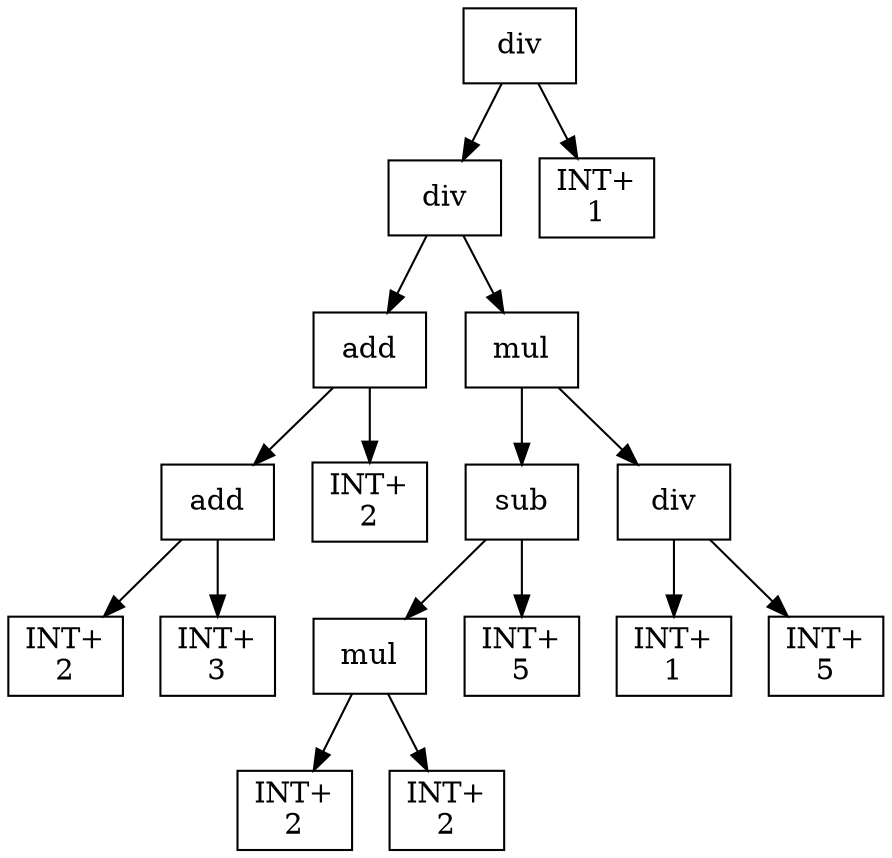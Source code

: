 digraph expr {
  node [shape=box];
  n1 [label="div"];
  n2 [label="div"];
  n3 [label="add"];
  n4 [label="add"];
  n5 [label="INT+\n2"];
  n6 [label="INT+\n3"];
  n4 -> n5;
  n4 -> n6;
  n7 [label="INT+\n2"];
  n3 -> n4;
  n3 -> n7;
  n8 [label="mul"];
  n9 [label="sub"];
  n10 [label="mul"];
  n11 [label="INT+\n2"];
  n12 [label="INT+\n2"];
  n10 -> n11;
  n10 -> n12;
  n13 [label="INT+\n5"];
  n9 -> n10;
  n9 -> n13;
  n14 [label="div"];
  n15 [label="INT+\n1"];
  n16 [label="INT+\n5"];
  n14 -> n15;
  n14 -> n16;
  n8 -> n9;
  n8 -> n14;
  n2 -> n3;
  n2 -> n8;
  n17 [label="INT+\n1"];
  n1 -> n2;
  n1 -> n17;
}